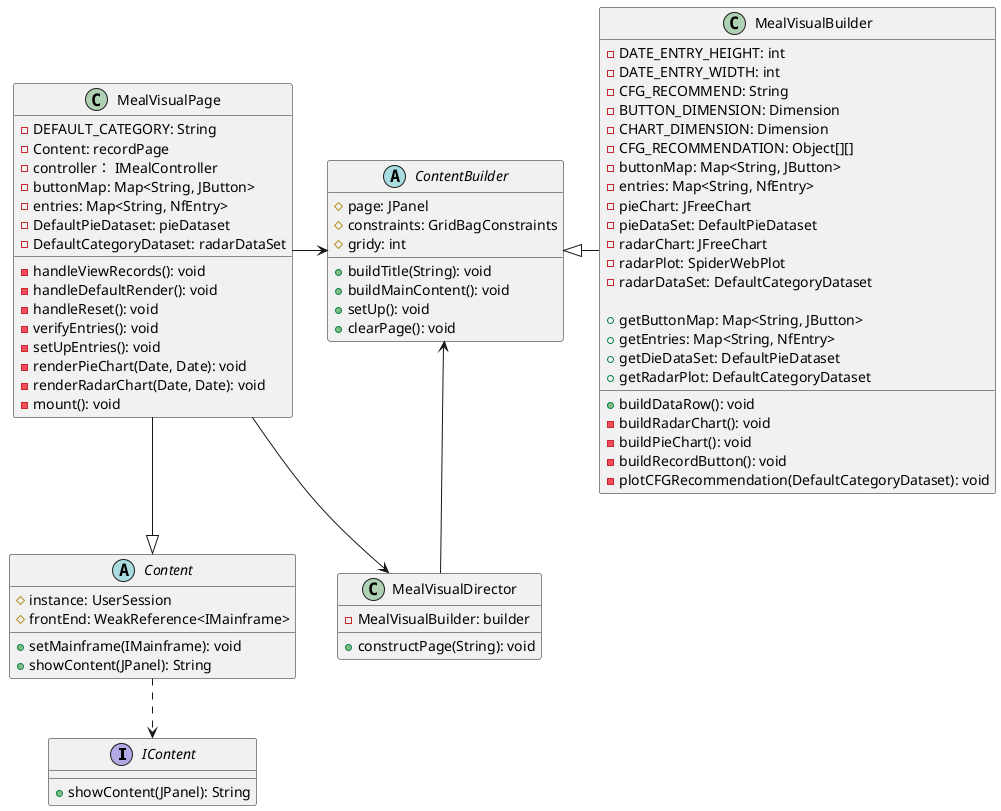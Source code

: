 @startuml
'https://plantuml.com/class-diagram

interface IContent {
  +showContent(JPanel): String
}

abstract class Content {
    #instance: UserSession
    #frontEnd: WeakReference<IMainframe>

    +setMainframe(IMainframe): void
    +showContent(JPanel): String
}

class MealVisualPage {
  - DEFAULT_CATEGORY: String
  - Content: recordPage
  - controller： IMealController
  - buttonMap: Map<String, JButton>
  - entries: Map<String, NfEntry>
  - DefaultPieDataset: pieDataset
  - DefaultCategoryDataset: radarDataSet

  - handleViewRecords(): void
  - handleDefaultRender(): void
  - handleReset(): void
  - verifyEntries(): void
  - setUpEntries(): void
  - renderPieChart(Date, Date): void
  - renderRadarChart(Date, Date): void
  - mount(): void
}

class MealVisualDirector {
  - MealVisualBuilder: builder

  + constructPage(String): void
}

abstract class ContentBuilder {
    #page: JPanel
    #constraints: GridBagConstraints
    #gridy: int

    +buildTitle(String): void
    +buildMainContent(): void
    +setUp(): void
    +clearPage(): void
}

class MealVisualBuilder {
  - DATE_ENTRY_HEIGHT: int
  - DATE_ENTRY_WIDTH: int
  - CFG_RECOMMEND: String
  - BUTTON_DIMENSION: Dimension
  - CHART_DIMENSION: Dimension
  - CFG_RECOMMENDATION: Object[][]
  - buttonMap: Map<String, JButton>
  - entries: Map<String, NfEntry>
  - pieChart: JFreeChart
  - pieDataSet: DefaultPieDataset
  - radarChart: JFreeChart
  - radarPlot: SpiderWebPlot
  - radarDataSet: DefaultCategoryDataset

  + buildDataRow(): void
  - buildRadarChart(): void
  - buildPieChart(): void
  - buildRecordButton(): void
  - plotCFGRecommendation(DefaultCategoryDataset): void
  + getButtonMap: Map<String, JButton>
  + getEntries: Map<String, NfEntry>
  + getDieDataSet: DefaultPieDataset
  + getRadarPlot: DefaultCategoryDataset
}

ContentBuilder <|-right- MealVisualBuilder
MealVisualDirector -up-> ContentBuilder
MealVisualPage -right-> ContentBuilder
MealVisualPage --> MealVisualDirector

MealVisualPage --|> Content
Content ..> IContent

@enduml
